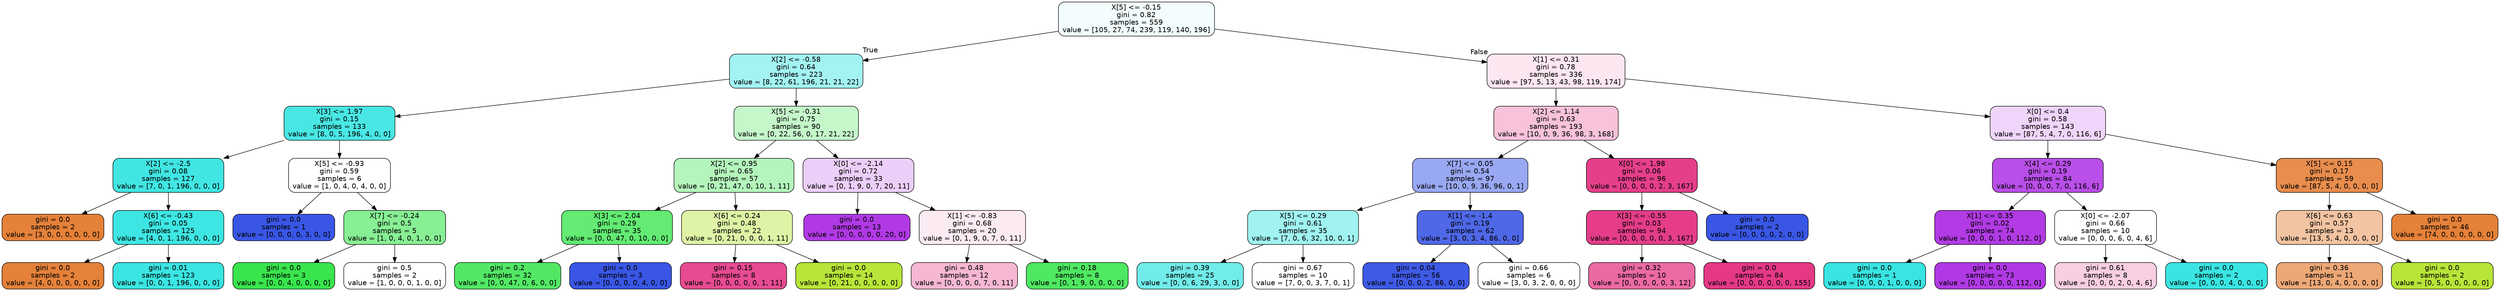digraph Tree {
node [shape=box, style="filled, rounded", color="black", fontname="helvetica"] ;
edge [fontname="helvetica"] ;
0 [label="X[5] <= -0.15\ngini = 0.82\nsamples = 559\nvalue = [105, 27, 74, 239, 119, 140, 196]", fillcolor="#f3fdfd"] ;
1 [label="X[2] <= -0.58\ngini = 0.64\nsamples = 223\nvalue = [8, 22, 61, 196, 21, 21, 22]", fillcolor="#a3f3f2"] ;
0 -> 1 [labeldistance=2.5, labelangle=45, headlabel="True"] ;
2 [label="X[3] <= 1.97\ngini = 0.15\nsamples = 133\nvalue = [8, 0, 5, 196, 4, 0, 0]", fillcolor="#49e7e4"] ;
1 -> 2 ;
3 [label="X[2] <= -2.5\ngini = 0.08\nsamples = 127\nvalue = [7, 0, 1, 196, 0, 0, 0]", fillcolor="#41e6e3"] ;
2 -> 3 ;
4 [label="gini = 0.0\nsamples = 2\nvalue = [3, 0, 0, 0, 0, 0, 0]", fillcolor="#e58139"] ;
3 -> 4 ;
5 [label="X[6] <= -0.43\ngini = 0.05\nsamples = 125\nvalue = [4, 0, 1, 196, 0, 0, 0]", fillcolor="#3ee6e3"] ;
3 -> 5 ;
6 [label="gini = 0.0\nsamples = 2\nvalue = [4, 0, 0, 0, 0, 0, 0]", fillcolor="#e58139"] ;
5 -> 6 ;
7 [label="gini = 0.01\nsamples = 123\nvalue = [0, 0, 1, 196, 0, 0, 0]", fillcolor="#3ae5e2"] ;
5 -> 7 ;
8 [label="X[5] <= -0.93\ngini = 0.59\nsamples = 6\nvalue = [1, 0, 4, 0, 4, 0, 0]", fillcolor="#ffffff"] ;
2 -> 8 ;
9 [label="gini = 0.0\nsamples = 1\nvalue = [0, 0, 0, 0, 3, 0, 0]", fillcolor="#3956e5"] ;
8 -> 9 ;
10 [label="X[7] <= -0.24\ngini = 0.5\nsamples = 5\nvalue = [1, 0, 4, 0, 1, 0, 0]", fillcolor="#88ef94"] ;
8 -> 10 ;
11 [label="gini = 0.0\nsamples = 3\nvalue = [0, 0, 4, 0, 0, 0, 0]", fillcolor="#39e54d"] ;
10 -> 11 ;
12 [label="gini = 0.5\nsamples = 2\nvalue = [1, 0, 0, 0, 1, 0, 0]", fillcolor="#ffffff"] ;
10 -> 12 ;
13 [label="X[5] <= -0.31\ngini = 0.75\nsamples = 90\nvalue = [0, 22, 56, 0, 17, 21, 22]", fillcolor="#c5f7cb"] ;
1 -> 13 ;
14 [label="X[2] <= 0.95\ngini = 0.65\nsamples = 57\nvalue = [0, 21, 47, 0, 10, 1, 11]", fillcolor="#b4f5bc"] ;
13 -> 14 ;
15 [label="X[3] <= 2.04\ngini = 0.29\nsamples = 35\nvalue = [0, 0, 47, 0, 10, 0, 0]", fillcolor="#63eb73"] ;
14 -> 15 ;
16 [label="gini = 0.2\nsamples = 32\nvalue = [0, 0, 47, 0, 6, 0, 0]", fillcolor="#52e864"] ;
15 -> 16 ;
17 [label="gini = 0.0\nsamples = 3\nvalue = [0, 0, 0, 0, 4, 0, 0]", fillcolor="#3956e5"] ;
15 -> 17 ;
18 [label="X[6] <= 0.24\ngini = 0.48\nsamples = 22\nvalue = [0, 21, 0, 0, 0, 1, 11]", fillcolor="#def3a5"] ;
14 -> 18 ;
19 [label="gini = 0.15\nsamples = 8\nvalue = [0, 0, 0, 0, 0, 1, 11]", fillcolor="#e74b91"] ;
18 -> 19 ;
20 [label="gini = 0.0\nsamples = 14\nvalue = [0, 21, 0, 0, 0, 0, 0]", fillcolor="#b7e539"] ;
18 -> 20 ;
21 [label="X[0] <= -2.14\ngini = 0.72\nsamples = 33\nvalue = [0, 1, 9, 0, 7, 20, 11]", fillcolor="#eccff9"] ;
13 -> 21 ;
22 [label="gini = 0.0\nsamples = 13\nvalue = [0, 0, 0, 0, 0, 20, 0]", fillcolor="#b139e5"] ;
21 -> 22 ;
23 [label="X[1] <= -0.83\ngini = 0.68\nsamples = 20\nvalue = [0, 1, 9, 0, 7, 0, 11]", fillcolor="#fceaf2"] ;
21 -> 23 ;
24 [label="gini = 0.48\nsamples = 12\nvalue = [0, 0, 0, 0, 7, 0, 11]", fillcolor="#f6b7d3"] ;
23 -> 24 ;
25 [label="gini = 0.18\nsamples = 8\nvalue = [0, 1, 9, 0, 0, 0, 0]", fillcolor="#4fe861"] ;
23 -> 25 ;
26 [label="X[1] <= 0.31\ngini = 0.78\nsamples = 336\nvalue = [97, 5, 13, 43, 98, 119, 174]", fillcolor="#fce6f0"] ;
0 -> 26 [labeldistance=2.5, labelangle=-45, headlabel="False"] ;
27 [label="X[2] <= 1.14\ngini = 0.63\nsamples = 193\nvalue = [10, 0, 9, 36, 98, 3, 168]", fillcolor="#f7c2da"] ;
26 -> 27 ;
28 [label="X[7] <= 0.05\ngini = 0.54\nsamples = 97\nvalue = [10, 0, 9, 36, 96, 0, 1]", fillcolor="#99a8f2"] ;
27 -> 28 ;
29 [label="X[5] <= 0.29\ngini = 0.61\nsamples = 35\nvalue = [7, 0, 6, 32, 10, 0, 1]", fillcolor="#a0f3f1"] ;
28 -> 29 ;
30 [label="gini = 0.39\nsamples = 25\nvalue = [0, 0, 6, 29, 3, 0, 0]", fillcolor="#71ecea"] ;
29 -> 30 ;
31 [label="gini = 0.67\nsamples = 10\nvalue = [7, 0, 0, 3, 7, 0, 1]", fillcolor="#ffffff"] ;
29 -> 31 ;
32 [label="X[1] <= -1.4\ngini = 0.19\nsamples = 62\nvalue = [3, 0, 3, 4, 86, 0, 0]", fillcolor="#4f68e8"] ;
28 -> 32 ;
33 [label="gini = 0.04\nsamples = 56\nvalue = [0, 0, 0, 2, 86, 0, 0]", fillcolor="#3e5ae6"] ;
32 -> 33 ;
34 [label="gini = 0.66\nsamples = 6\nvalue = [3, 0, 3, 2, 0, 0, 0]", fillcolor="#ffffff"] ;
32 -> 34 ;
35 [label="X[0] <= 1.98\ngini = 0.06\nsamples = 96\nvalue = [0, 0, 0, 0, 2, 3, 167]", fillcolor="#e63f8a"] ;
27 -> 35 ;
36 [label="X[3] <= -0.55\ngini = 0.03\nsamples = 94\nvalue = [0, 0, 0, 0, 0, 3, 167]", fillcolor="#e53d88"] ;
35 -> 36 ;
37 [label="gini = 0.32\nsamples = 10\nvalue = [0, 0, 0, 0, 0, 3, 12]", fillcolor="#ec6aa4"] ;
36 -> 37 ;
38 [label="gini = 0.0\nsamples = 84\nvalue = [0, 0, 0, 0, 0, 0, 155]", fillcolor="#e53986"] ;
36 -> 38 ;
39 [label="gini = 0.0\nsamples = 2\nvalue = [0, 0, 0, 0, 2, 0, 0]", fillcolor="#3956e5"] ;
35 -> 39 ;
40 [label="X[0] <= 0.4\ngini = 0.58\nsamples = 143\nvalue = [87, 5, 4, 7, 0, 116, 6]", fillcolor="#efd5fa"] ;
26 -> 40 ;
41 [label="X[4] <= 0.29\ngini = 0.19\nsamples = 84\nvalue = [0, 0, 0, 7, 0, 116, 6]", fillcolor="#b94ee8"] ;
40 -> 41 ;
42 [label="X[1] <= 0.35\ngini = 0.02\nsamples = 74\nvalue = [0, 0, 0, 1, 0, 112, 0]", fillcolor="#b23be5"] ;
41 -> 42 ;
43 [label="gini = 0.0\nsamples = 1\nvalue = [0, 0, 0, 1, 0, 0, 0]", fillcolor="#39e5e2"] ;
42 -> 43 ;
44 [label="gini = 0.0\nsamples = 73\nvalue = [0, 0, 0, 0, 0, 112, 0]", fillcolor="#b139e5"] ;
42 -> 44 ;
45 [label="X[0] <= -2.07\ngini = 0.66\nsamples = 10\nvalue = [0, 0, 0, 6, 0, 4, 6]", fillcolor="#ffffff"] ;
41 -> 45 ;
46 [label="gini = 0.61\nsamples = 8\nvalue = [0, 0, 0, 2, 0, 4, 6]", fillcolor="#f8cee1"] ;
45 -> 46 ;
47 [label="gini = 0.0\nsamples = 2\nvalue = [0, 0, 0, 4, 0, 0, 0]", fillcolor="#39e5e2"] ;
45 -> 47 ;
48 [label="X[5] <= 0.15\ngini = 0.17\nsamples = 59\nvalue = [87, 5, 4, 0, 0, 0, 0]", fillcolor="#e88d4d"] ;
40 -> 48 ;
49 [label="X[6] <= 0.63\ngini = 0.57\nsamples = 13\nvalue = [13, 5, 4, 0, 0, 0, 0]", fillcolor="#f3c4a2"] ;
48 -> 49 ;
50 [label="gini = 0.36\nsamples = 11\nvalue = [13, 0, 4, 0, 0, 0, 0]", fillcolor="#eda876"] ;
49 -> 50 ;
51 [label="gini = 0.0\nsamples = 2\nvalue = [0, 5, 0, 0, 0, 0, 0]", fillcolor="#b7e539"] ;
49 -> 51 ;
52 [label="gini = 0.0\nsamples = 46\nvalue = [74, 0, 0, 0, 0, 0, 0]", fillcolor="#e58139"] ;
48 -> 52 ;
}
